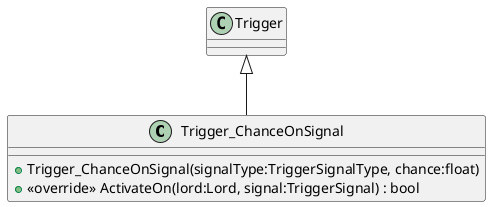 @startuml
class Trigger_ChanceOnSignal {
    + Trigger_ChanceOnSignal(signalType:TriggerSignalType, chance:float)
    + <<override>> ActivateOn(lord:Lord, signal:TriggerSignal) : bool
}
Trigger <|-- Trigger_ChanceOnSignal
@enduml
